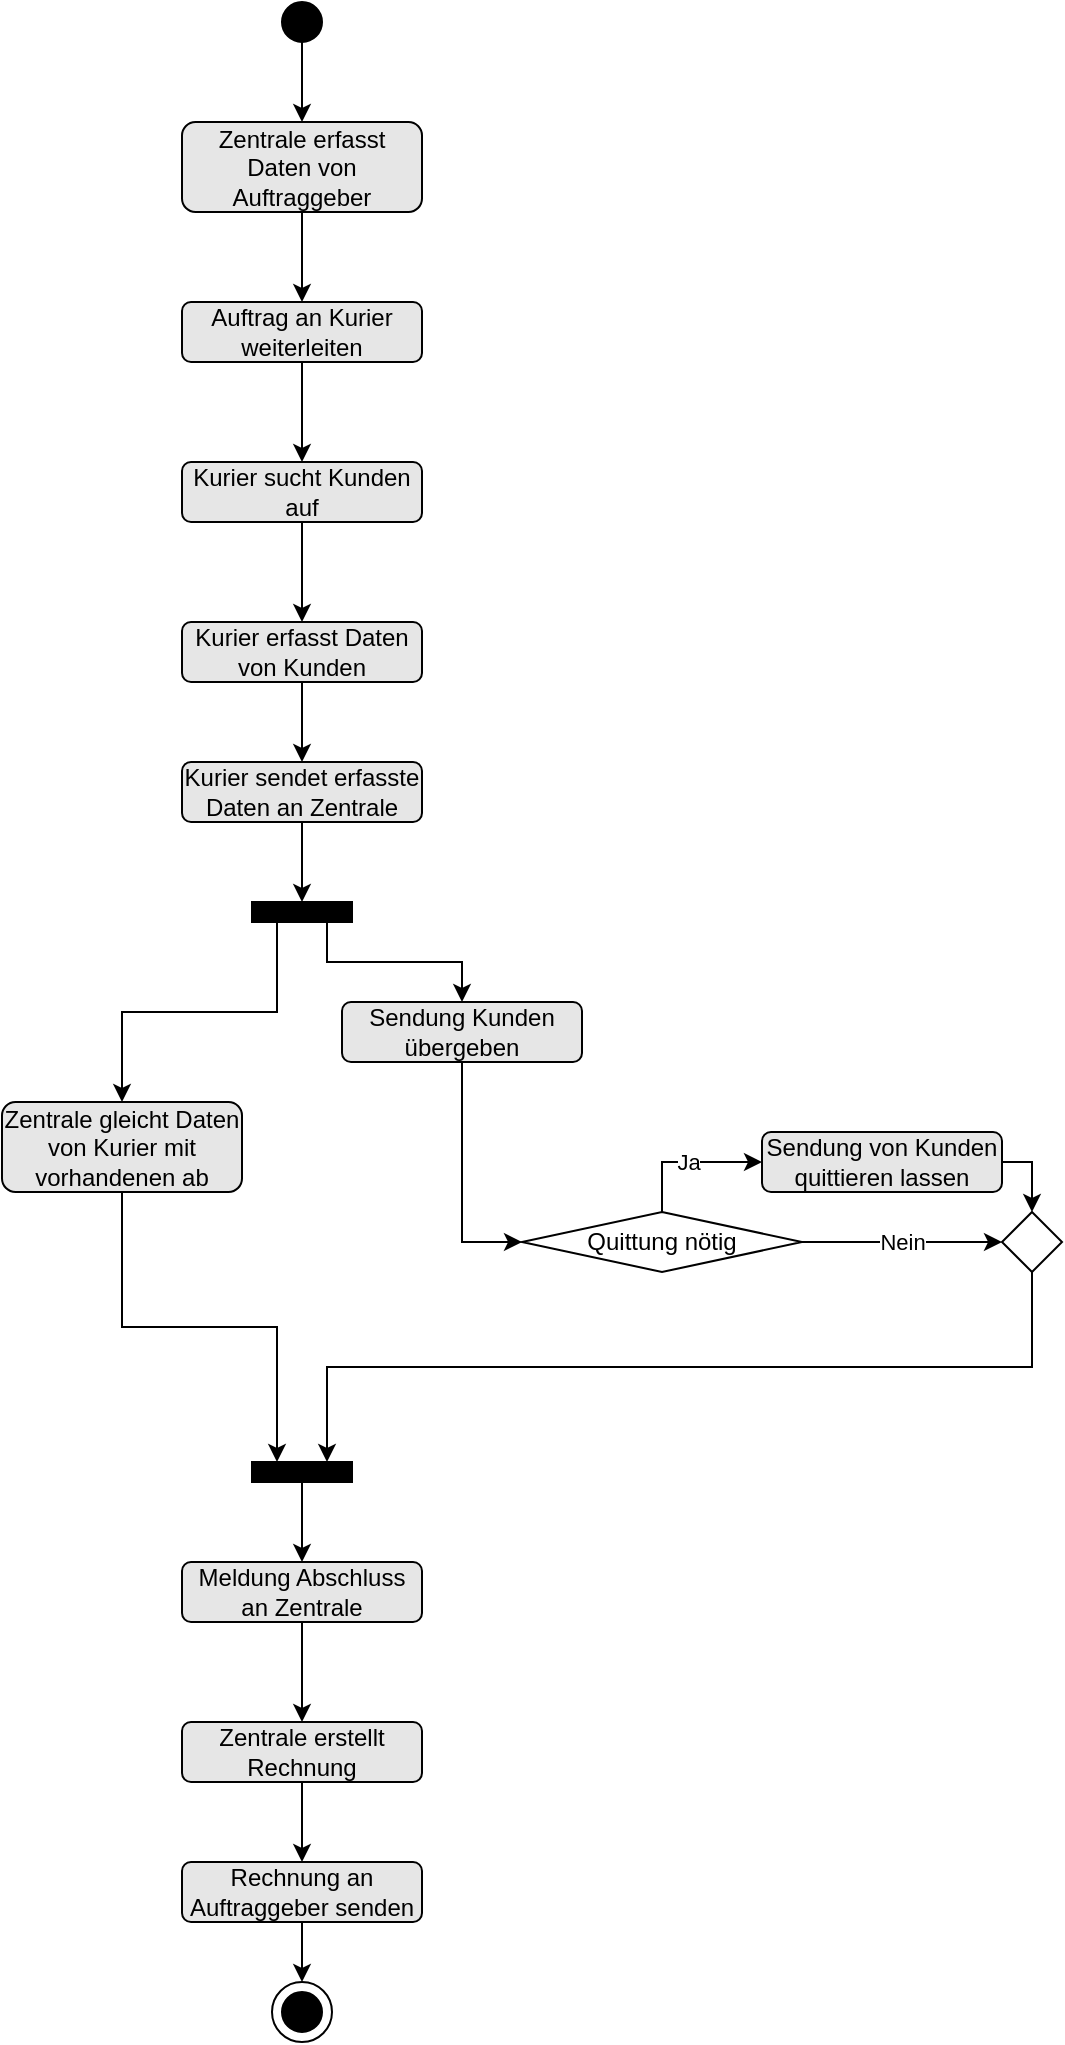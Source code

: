 <mxfile version="15.9.4" type="github">
  <diagram id="bSTJGgKM-z_hkHdTHr45" name="Page-1">
    <mxGraphModel dx="631" dy="409" grid="1" gridSize="10" guides="1" tooltips="1" connect="1" arrows="1" fold="1" page="1" pageScale="1" pageWidth="827" pageHeight="1169" math="0" shadow="0">
      <root>
        <mxCell id="0" />
        <mxCell id="1" parent="0" />
        <mxCell id="uAHaU_QoXrdmUZP_G0ET-42" style="edgeStyle=orthogonalEdgeStyle;rounded=0;orthogonalLoop=1;jettySize=auto;html=1;exitX=0.5;exitY=1;exitDx=0;exitDy=0;entryX=0.5;entryY=0;entryDx=0;entryDy=0;" edge="1" parent="1" source="uAHaU_QoXrdmUZP_G0ET-1" target="uAHaU_QoXrdmUZP_G0ET-2">
          <mxGeometry relative="1" as="geometry" />
        </mxCell>
        <mxCell id="uAHaU_QoXrdmUZP_G0ET-1" value="" style="ellipse;whiteSpace=wrap;html=1;fillColor=#000000;" vertex="1" parent="1">
          <mxGeometry x="190" y="190" width="20" height="20" as="geometry" />
        </mxCell>
        <mxCell id="uAHaU_QoXrdmUZP_G0ET-43" style="edgeStyle=orthogonalEdgeStyle;rounded=0;orthogonalLoop=1;jettySize=auto;html=1;exitX=0.5;exitY=1;exitDx=0;exitDy=0;" edge="1" parent="1" source="uAHaU_QoXrdmUZP_G0ET-2" target="uAHaU_QoXrdmUZP_G0ET-4">
          <mxGeometry relative="1" as="geometry" />
        </mxCell>
        <mxCell id="uAHaU_QoXrdmUZP_G0ET-2" value="Zentrale erfasst Daten von Auftraggeber" style="rounded=1;whiteSpace=wrap;html=1;fillColor=#E6E6E6;gradientColor=none;strokeWidth=1;perimeterSpacing=0;glass=0;" vertex="1" parent="1">
          <mxGeometry x="140" y="250" width="120" height="45" as="geometry" />
        </mxCell>
        <mxCell id="uAHaU_QoXrdmUZP_G0ET-44" style="edgeStyle=orthogonalEdgeStyle;rounded=0;orthogonalLoop=1;jettySize=auto;html=1;exitX=0.5;exitY=1;exitDx=0;exitDy=0;entryX=0.5;entryY=0;entryDx=0;entryDy=0;" edge="1" parent="1" source="uAHaU_QoXrdmUZP_G0ET-4" target="uAHaU_QoXrdmUZP_G0ET-7">
          <mxGeometry relative="1" as="geometry" />
        </mxCell>
        <mxCell id="uAHaU_QoXrdmUZP_G0ET-4" value="Auftrag an Kurier weiterleiten" style="rounded=1;whiteSpace=wrap;html=1;fillColor=#E6E6E6;gradientColor=none;strokeWidth=1;perimeterSpacing=0;glass=0;" vertex="1" parent="1">
          <mxGeometry x="140" y="340" width="120" height="30" as="geometry" />
        </mxCell>
        <mxCell id="uAHaU_QoXrdmUZP_G0ET-45" style="edgeStyle=orthogonalEdgeStyle;rounded=0;orthogonalLoop=1;jettySize=auto;html=1;exitX=0.5;exitY=1;exitDx=0;exitDy=0;entryX=0.5;entryY=0;entryDx=0;entryDy=0;" edge="1" parent="1" source="uAHaU_QoXrdmUZP_G0ET-7" target="uAHaU_QoXrdmUZP_G0ET-9">
          <mxGeometry relative="1" as="geometry" />
        </mxCell>
        <mxCell id="uAHaU_QoXrdmUZP_G0ET-7" value="Kurier sucht Kunden auf" style="rounded=1;whiteSpace=wrap;html=1;fillColor=#E6E6E6;gradientColor=none;strokeWidth=1;perimeterSpacing=0;glass=0;" vertex="1" parent="1">
          <mxGeometry x="140" y="420" width="120" height="30" as="geometry" />
        </mxCell>
        <mxCell id="uAHaU_QoXrdmUZP_G0ET-46" style="edgeStyle=orthogonalEdgeStyle;rounded=0;orthogonalLoop=1;jettySize=auto;html=1;exitX=0.5;exitY=1;exitDx=0;exitDy=0;entryX=0.5;entryY=0;entryDx=0;entryDy=0;" edge="1" parent="1" source="uAHaU_QoXrdmUZP_G0ET-9" target="uAHaU_QoXrdmUZP_G0ET-11">
          <mxGeometry relative="1" as="geometry" />
        </mxCell>
        <mxCell id="uAHaU_QoXrdmUZP_G0ET-9" value="Kurier erfasst Daten von Kunden" style="rounded=1;whiteSpace=wrap;html=1;fillColor=#E6E6E6;gradientColor=none;strokeWidth=1;perimeterSpacing=0;glass=0;" vertex="1" parent="1">
          <mxGeometry x="140" y="500" width="120" height="30" as="geometry" />
        </mxCell>
        <mxCell id="uAHaU_QoXrdmUZP_G0ET-48" style="edgeStyle=orthogonalEdgeStyle;rounded=0;orthogonalLoop=1;jettySize=auto;html=1;exitX=0.5;exitY=1;exitDx=0;exitDy=0;entryX=0;entryY=0.5;entryDx=0;entryDy=0;" edge="1" parent="1" source="uAHaU_QoXrdmUZP_G0ET-11" target="uAHaU_QoXrdmUZP_G0ET-12">
          <mxGeometry relative="1" as="geometry" />
        </mxCell>
        <mxCell id="uAHaU_QoXrdmUZP_G0ET-11" value="Kurier sendet erfasste Daten an Zentrale" style="rounded=1;whiteSpace=wrap;html=1;fillColor=#E6E6E6;gradientColor=none;strokeWidth=1;perimeterSpacing=0;glass=0;" vertex="1" parent="1">
          <mxGeometry x="140" y="570" width="120" height="30" as="geometry" />
        </mxCell>
        <mxCell id="uAHaU_QoXrdmUZP_G0ET-53" style="edgeStyle=orthogonalEdgeStyle;rounded=0;orthogonalLoop=1;jettySize=auto;html=1;exitX=1;exitY=0.75;exitDx=0;exitDy=0;entryX=0.5;entryY=0;entryDx=0;entryDy=0;" edge="1" parent="1" source="uAHaU_QoXrdmUZP_G0ET-12" target="uAHaU_QoXrdmUZP_G0ET-15">
          <mxGeometry relative="1" as="geometry" />
        </mxCell>
        <mxCell id="uAHaU_QoXrdmUZP_G0ET-54" style="edgeStyle=orthogonalEdgeStyle;rounded=0;orthogonalLoop=1;jettySize=auto;html=1;exitX=1;exitY=0.25;exitDx=0;exitDy=0;entryX=0.5;entryY=0;entryDx=0;entryDy=0;" edge="1" parent="1" source="uAHaU_QoXrdmUZP_G0ET-12" target="uAHaU_QoXrdmUZP_G0ET-16">
          <mxGeometry relative="1" as="geometry" />
        </mxCell>
        <mxCell id="uAHaU_QoXrdmUZP_G0ET-12" value="" style="rounded=0;whiteSpace=wrap;html=1;fillColor=#000000;rotation=90;" vertex="1" parent="1">
          <mxGeometry x="195" y="620" width="10" height="50" as="geometry" />
        </mxCell>
        <mxCell id="uAHaU_QoXrdmUZP_G0ET-52" style="edgeStyle=orthogonalEdgeStyle;rounded=0;orthogonalLoop=1;jettySize=auto;html=1;exitX=0.5;exitY=1;exitDx=0;exitDy=0;entryX=0;entryY=0.75;entryDx=0;entryDy=0;" edge="1" parent="1" source="uAHaU_QoXrdmUZP_G0ET-15" target="uAHaU_QoXrdmUZP_G0ET-23">
          <mxGeometry relative="1" as="geometry" />
        </mxCell>
        <mxCell id="uAHaU_QoXrdmUZP_G0ET-15" value="Zentrale gleicht Daten von Kurier mit vorhandenen ab" style="rounded=1;whiteSpace=wrap;html=1;fillColor=#E6E6E6;gradientColor=none;strokeWidth=1;perimeterSpacing=0;glass=0;" vertex="1" parent="1">
          <mxGeometry x="50" y="740" width="120" height="45" as="geometry" />
        </mxCell>
        <mxCell id="uAHaU_QoXrdmUZP_G0ET-20" value="Ja" style="edgeStyle=orthogonalEdgeStyle;rounded=0;orthogonalLoop=1;jettySize=auto;html=1;exitX=0.5;exitY=0;exitDx=0;exitDy=0;entryX=0;entryY=0.5;entryDx=0;entryDy=0;" edge="1" parent="1" source="uAHaU_QoXrdmUZP_G0ET-17" target="uAHaU_QoXrdmUZP_G0ET-19">
          <mxGeometry relative="1" as="geometry">
            <Array as="points">
              <mxPoint x="380" y="770" />
            </Array>
          </mxGeometry>
        </mxCell>
        <mxCell id="uAHaU_QoXrdmUZP_G0ET-25" value="Nein" style="edgeStyle=orthogonalEdgeStyle;rounded=0;orthogonalLoop=1;jettySize=auto;html=1;exitX=1;exitY=0.5;exitDx=0;exitDy=0;entryX=0;entryY=0.5;entryDx=0;entryDy=0;" edge="1" parent="1" source="uAHaU_QoXrdmUZP_G0ET-17" target="uAHaU_QoXrdmUZP_G0ET-24">
          <mxGeometry relative="1" as="geometry" />
        </mxCell>
        <mxCell id="uAHaU_QoXrdmUZP_G0ET-17" value="Quittung nötig" style="rhombus;whiteSpace=wrap;html=1;" vertex="1" parent="1">
          <mxGeometry x="310" y="795" width="140" height="30" as="geometry" />
        </mxCell>
        <mxCell id="uAHaU_QoXrdmUZP_G0ET-26" style="edgeStyle=orthogonalEdgeStyle;rounded=0;orthogonalLoop=1;jettySize=auto;html=1;exitX=1;exitY=0.5;exitDx=0;exitDy=0;entryX=0.5;entryY=0;entryDx=0;entryDy=0;" edge="1" parent="1" source="uAHaU_QoXrdmUZP_G0ET-19" target="uAHaU_QoXrdmUZP_G0ET-24">
          <mxGeometry relative="1" as="geometry" />
        </mxCell>
        <mxCell id="uAHaU_QoXrdmUZP_G0ET-19" value="Sendung von Kunden quittieren lassen" style="rounded=1;whiteSpace=wrap;html=1;fillColor=#E6E6E6;gradientColor=none;strokeWidth=1;perimeterSpacing=0;glass=0;" vertex="1" parent="1">
          <mxGeometry x="430" y="755" width="120" height="30" as="geometry" />
        </mxCell>
        <mxCell id="uAHaU_QoXrdmUZP_G0ET-55" style="edgeStyle=orthogonalEdgeStyle;rounded=0;orthogonalLoop=1;jettySize=auto;html=1;exitX=1;exitY=0.5;exitDx=0;exitDy=0;entryX=0.5;entryY=0;entryDx=0;entryDy=0;" edge="1" parent="1" source="uAHaU_QoXrdmUZP_G0ET-23" target="uAHaU_QoXrdmUZP_G0ET-33">
          <mxGeometry relative="1" as="geometry" />
        </mxCell>
        <mxCell id="uAHaU_QoXrdmUZP_G0ET-23" value="" style="rounded=0;whiteSpace=wrap;html=1;fillColor=#000000;rotation=90;" vertex="1" parent="1">
          <mxGeometry x="195" y="900" width="10" height="50" as="geometry" />
        </mxCell>
        <mxCell id="uAHaU_QoXrdmUZP_G0ET-51" style="edgeStyle=orthogonalEdgeStyle;rounded=0;orthogonalLoop=1;jettySize=auto;html=1;exitX=0.5;exitY=1;exitDx=0;exitDy=0;entryX=0;entryY=0.25;entryDx=0;entryDy=0;" edge="1" parent="1" source="uAHaU_QoXrdmUZP_G0ET-24" target="uAHaU_QoXrdmUZP_G0ET-23">
          <mxGeometry relative="1" as="geometry" />
        </mxCell>
        <mxCell id="uAHaU_QoXrdmUZP_G0ET-24" value="" style="rhombus;whiteSpace=wrap;html=1;" vertex="1" parent="1">
          <mxGeometry x="550" y="795" width="30" height="30" as="geometry" />
        </mxCell>
        <mxCell id="uAHaU_QoXrdmUZP_G0ET-56" style="edgeStyle=orthogonalEdgeStyle;rounded=0;orthogonalLoop=1;jettySize=auto;html=1;exitX=0.5;exitY=1;exitDx=0;exitDy=0;entryX=0.5;entryY=0;entryDx=0;entryDy=0;" edge="1" parent="1" source="uAHaU_QoXrdmUZP_G0ET-33" target="uAHaU_QoXrdmUZP_G0ET-34">
          <mxGeometry relative="1" as="geometry" />
        </mxCell>
        <mxCell id="uAHaU_QoXrdmUZP_G0ET-33" value="Meldung Abschluss an Zentrale" style="rounded=1;whiteSpace=wrap;html=1;fillColor=#E6E6E6;gradientColor=none;strokeWidth=1;perimeterSpacing=0;glass=0;" vertex="1" parent="1">
          <mxGeometry x="140" y="970" width="120" height="30" as="geometry" />
        </mxCell>
        <mxCell id="uAHaU_QoXrdmUZP_G0ET-59" style="edgeStyle=orthogonalEdgeStyle;rounded=0;orthogonalLoop=1;jettySize=auto;html=1;exitX=0.5;exitY=1;exitDx=0;exitDy=0;entryX=0.5;entryY=0;entryDx=0;entryDy=0;" edge="1" parent="1" source="uAHaU_QoXrdmUZP_G0ET-34" target="uAHaU_QoXrdmUZP_G0ET-35">
          <mxGeometry relative="1" as="geometry" />
        </mxCell>
        <mxCell id="uAHaU_QoXrdmUZP_G0ET-34" value="Zentrale erstellt Rechnung" style="rounded=1;whiteSpace=wrap;html=1;fillColor=#E6E6E6;gradientColor=none;strokeWidth=1;perimeterSpacing=0;glass=0;" vertex="1" parent="1">
          <mxGeometry x="140" y="1050" width="120" height="30" as="geometry" />
        </mxCell>
        <mxCell id="uAHaU_QoXrdmUZP_G0ET-60" style="edgeStyle=orthogonalEdgeStyle;rounded=0;orthogonalLoop=1;jettySize=auto;html=1;exitX=0.5;exitY=1;exitDx=0;exitDy=0;entryX=0.5;entryY=0;entryDx=0;entryDy=0;" edge="1" parent="1" source="uAHaU_QoXrdmUZP_G0ET-35" target="uAHaU_QoXrdmUZP_G0ET-39">
          <mxGeometry relative="1" as="geometry" />
        </mxCell>
        <mxCell id="uAHaU_QoXrdmUZP_G0ET-35" value="Rechnung an Auftraggeber senden" style="rounded=1;whiteSpace=wrap;html=1;fillColor=#E6E6E6;gradientColor=none;strokeWidth=1;perimeterSpacing=0;glass=0;" vertex="1" parent="1">
          <mxGeometry x="140" y="1120" width="120" height="30" as="geometry" />
        </mxCell>
        <mxCell id="uAHaU_QoXrdmUZP_G0ET-39" value="" style="ellipse;whiteSpace=wrap;html=1;rounded=1;shadow=0;glass=0;sketch=0;strokeWidth=1;" vertex="1" parent="1">
          <mxGeometry x="185" y="1180" width="30" height="30" as="geometry" />
        </mxCell>
        <mxCell id="uAHaU_QoXrdmUZP_G0ET-40" value="" style="ellipse;whiteSpace=wrap;html=1;fillColor=#000000;" vertex="1" parent="1">
          <mxGeometry x="190" y="1185" width="20" height="20" as="geometry" />
        </mxCell>
        <mxCell id="uAHaU_QoXrdmUZP_G0ET-50" style="edgeStyle=orthogonalEdgeStyle;rounded=0;orthogonalLoop=1;jettySize=auto;html=1;exitX=0.5;exitY=1;exitDx=0;exitDy=0;entryX=0;entryY=0.5;entryDx=0;entryDy=0;" edge="1" parent="1" source="uAHaU_QoXrdmUZP_G0ET-16" target="uAHaU_QoXrdmUZP_G0ET-17">
          <mxGeometry relative="1" as="geometry" />
        </mxCell>
        <mxCell id="uAHaU_QoXrdmUZP_G0ET-16" value="Sendung Kunden übergeben" style="rounded=1;whiteSpace=wrap;html=1;fillColor=#E6E6E6;gradientColor=none;strokeWidth=1;perimeterSpacing=0;glass=0;" vertex="1" parent="1">
          <mxGeometry x="220" y="690" width="120" height="30" as="geometry" />
        </mxCell>
      </root>
    </mxGraphModel>
  </diagram>
</mxfile>
